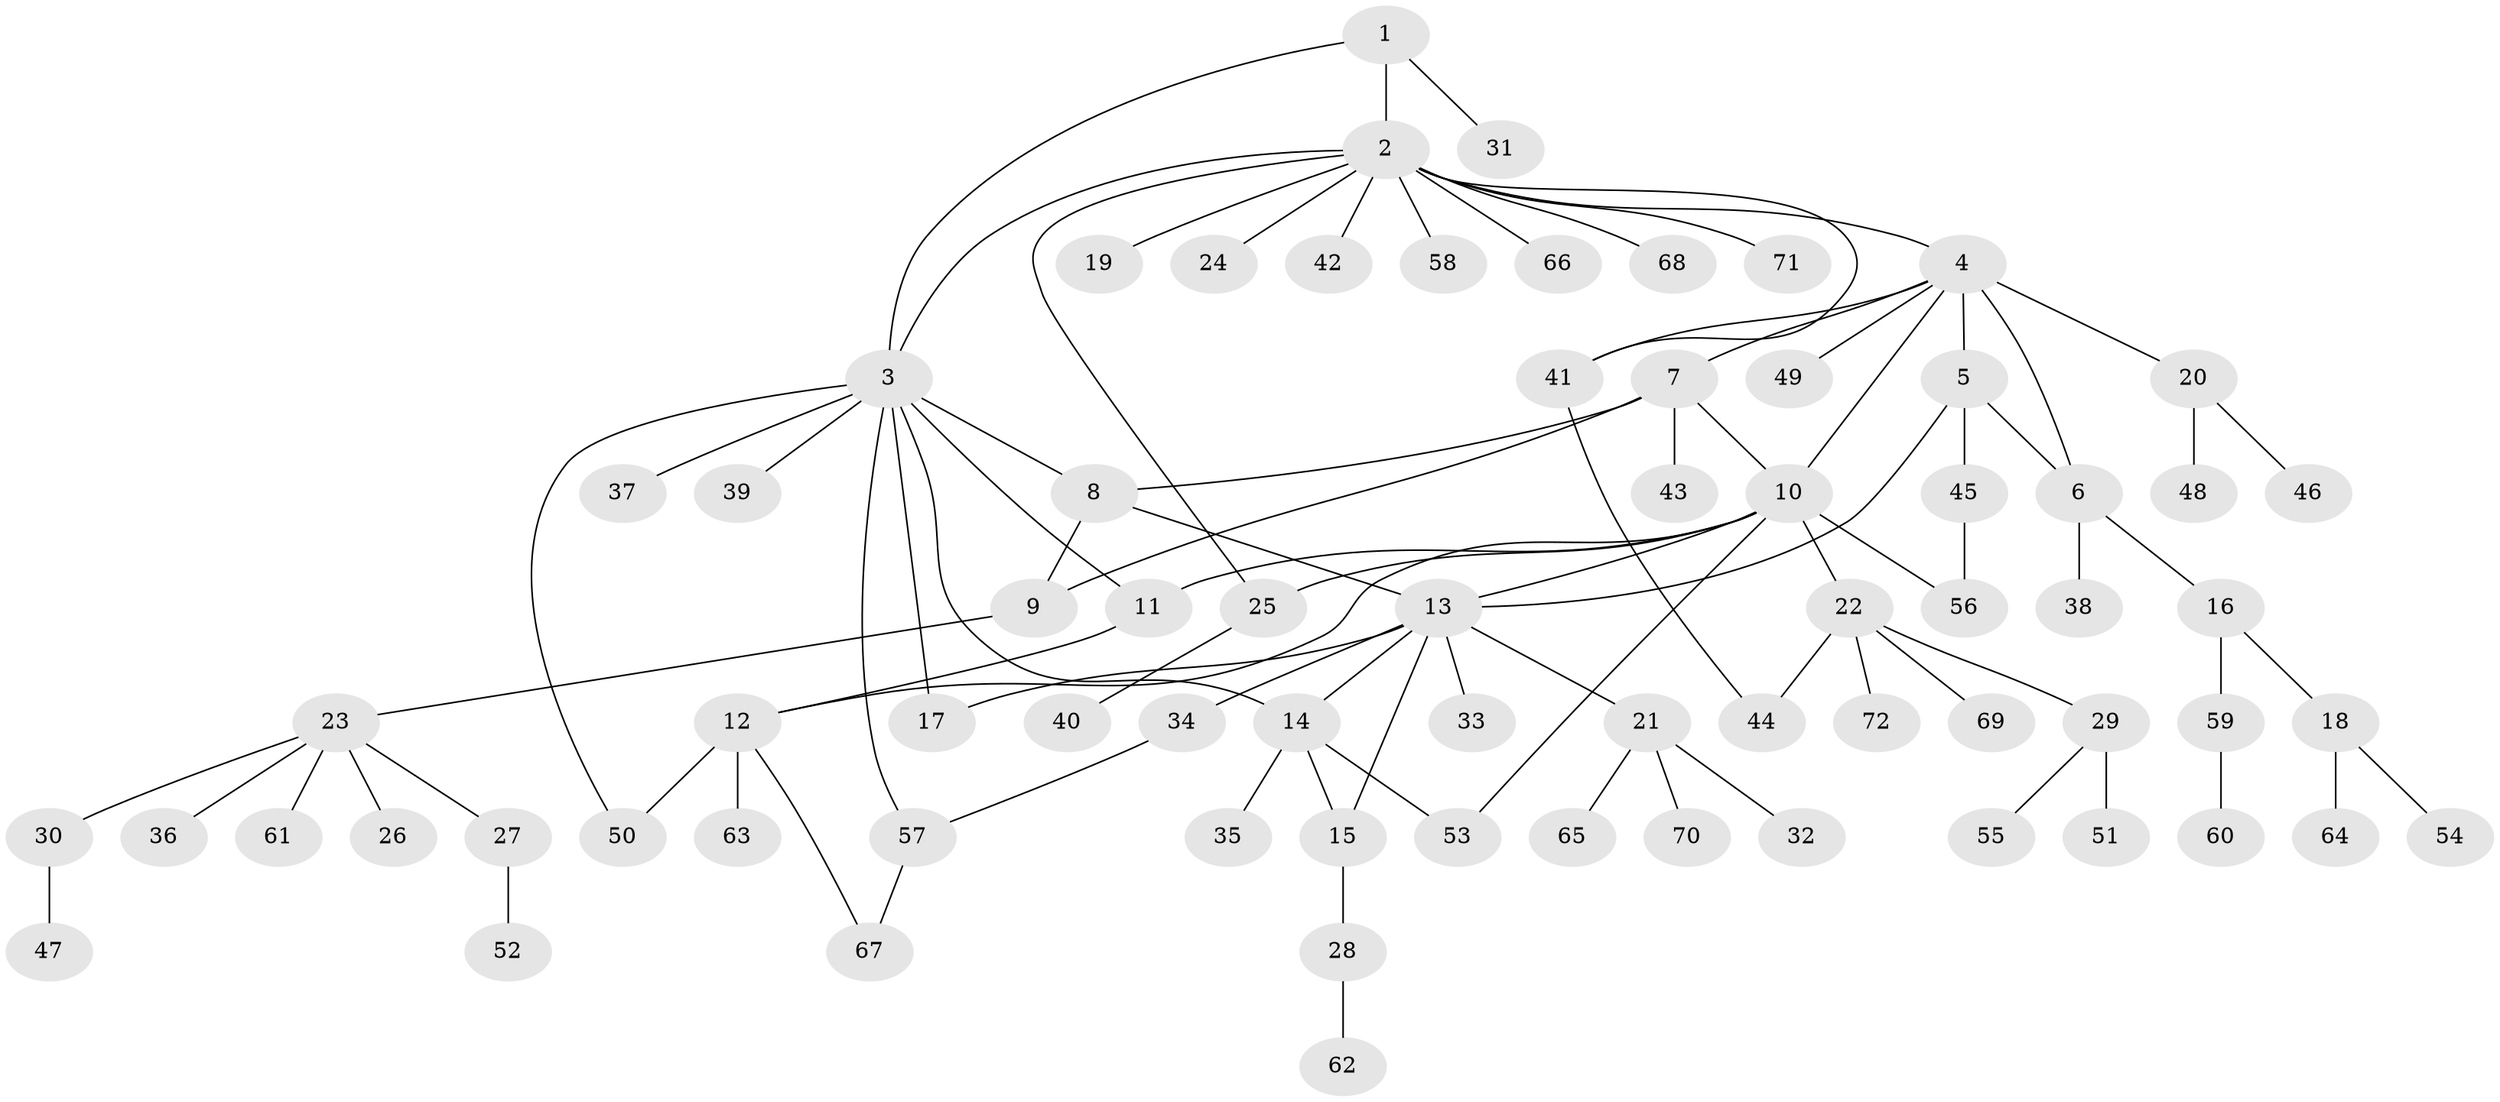 // coarse degree distribution, {10: 0.05660377358490566, 9: 0.03773584905660377, 3: 0.11320754716981132, 4: 0.05660377358490566, 5: 0.03773584905660377, 2: 0.1509433962264151, 1: 0.5283018867924528, 6: 0.018867924528301886}
// Generated by graph-tools (version 1.1) at 2025/42/03/06/25 10:42:09]
// undirected, 72 vertices, 91 edges
graph export_dot {
graph [start="1"]
  node [color=gray90,style=filled];
  1;
  2;
  3;
  4;
  5;
  6;
  7;
  8;
  9;
  10;
  11;
  12;
  13;
  14;
  15;
  16;
  17;
  18;
  19;
  20;
  21;
  22;
  23;
  24;
  25;
  26;
  27;
  28;
  29;
  30;
  31;
  32;
  33;
  34;
  35;
  36;
  37;
  38;
  39;
  40;
  41;
  42;
  43;
  44;
  45;
  46;
  47;
  48;
  49;
  50;
  51;
  52;
  53;
  54;
  55;
  56;
  57;
  58;
  59;
  60;
  61;
  62;
  63;
  64;
  65;
  66;
  67;
  68;
  69;
  70;
  71;
  72;
  1 -- 2;
  1 -- 3;
  1 -- 31;
  2 -- 3;
  2 -- 4;
  2 -- 19;
  2 -- 24;
  2 -- 25;
  2 -- 41;
  2 -- 42;
  2 -- 58;
  2 -- 66;
  2 -- 68;
  2 -- 71;
  3 -- 8;
  3 -- 11;
  3 -- 14;
  3 -- 17;
  3 -- 37;
  3 -- 39;
  3 -- 50;
  3 -- 57;
  4 -- 5;
  4 -- 6;
  4 -- 7;
  4 -- 10;
  4 -- 20;
  4 -- 41;
  4 -- 49;
  5 -- 6;
  5 -- 13;
  5 -- 45;
  6 -- 16;
  6 -- 38;
  7 -- 8;
  7 -- 9;
  7 -- 10;
  7 -- 43;
  8 -- 9;
  8 -- 13;
  9 -- 23;
  10 -- 11;
  10 -- 12;
  10 -- 13;
  10 -- 22;
  10 -- 25;
  10 -- 53;
  10 -- 56;
  11 -- 12;
  12 -- 50;
  12 -- 63;
  12 -- 67;
  13 -- 14;
  13 -- 15;
  13 -- 17;
  13 -- 21;
  13 -- 33;
  13 -- 34;
  14 -- 15;
  14 -- 35;
  14 -- 53;
  15 -- 28;
  16 -- 18;
  16 -- 59;
  18 -- 54;
  18 -- 64;
  20 -- 46;
  20 -- 48;
  21 -- 32;
  21 -- 65;
  21 -- 70;
  22 -- 29;
  22 -- 44;
  22 -- 69;
  22 -- 72;
  23 -- 26;
  23 -- 27;
  23 -- 30;
  23 -- 36;
  23 -- 61;
  25 -- 40;
  27 -- 52;
  28 -- 62;
  29 -- 51;
  29 -- 55;
  30 -- 47;
  34 -- 57;
  41 -- 44;
  45 -- 56;
  57 -- 67;
  59 -- 60;
}
